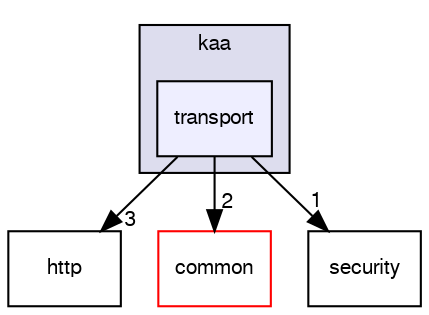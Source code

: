 digraph "/var/lib/jenkins/workspace/kaa/client/client-multi/client-cpp/kaa/transport" {
  bgcolor=transparent;
  compound=true
  node [ fontsize="10", fontname="FreeSans"];
  edge [ labelfontsize="10", labelfontname="FreeSans"];
  subgraph clusterdir_870bea017f31390b9e86f2a1fca8623f {
    graph [ bgcolor="#ddddee", pencolor="black", label="kaa" fontname="FreeSans", fontsize="10", URL="dir_870bea017f31390b9e86f2a1fca8623f.html"]
  dir_30557bf2c9a48d66bc9d0bc974de35d5 [shape=box, label="transport", style="filled", fillcolor="#eeeeff", pencolor="black", URL="dir_30557bf2c9a48d66bc9d0bc974de35d5.html"];
  }
  dir_6c0552eb1eb5e20e77ce3b84da3f2994 [shape=box label="http" URL="dir_6c0552eb1eb5e20e77ce3b84da3f2994.html"];
  dir_dc04581cf0f553de79abf65c8a71b1bc [shape=box label="common" color="red" URL="dir_dc04581cf0f553de79abf65c8a71b1bc.html"];
  dir_8bf1b24f7d08805d73fd9e7b147aebfa [shape=box label="security" URL="dir_8bf1b24f7d08805d73fd9e7b147aebfa.html"];
  dir_30557bf2c9a48d66bc9d0bc974de35d5->dir_6c0552eb1eb5e20e77ce3b84da3f2994 [headlabel="3", labeldistance=1.5 headhref="dir_000034_000025.html"];
  dir_30557bf2c9a48d66bc9d0bc974de35d5->dir_dc04581cf0f553de79abf65c8a71b1bc [headlabel="2", labeldistance=1.5 headhref="dir_000034_000015.html"];
  dir_30557bf2c9a48d66bc9d0bc974de35d5->dir_8bf1b24f7d08805d73fd9e7b147aebfa [headlabel="1", labeldistance=1.5 headhref="dir_000034_000033.html"];
}
